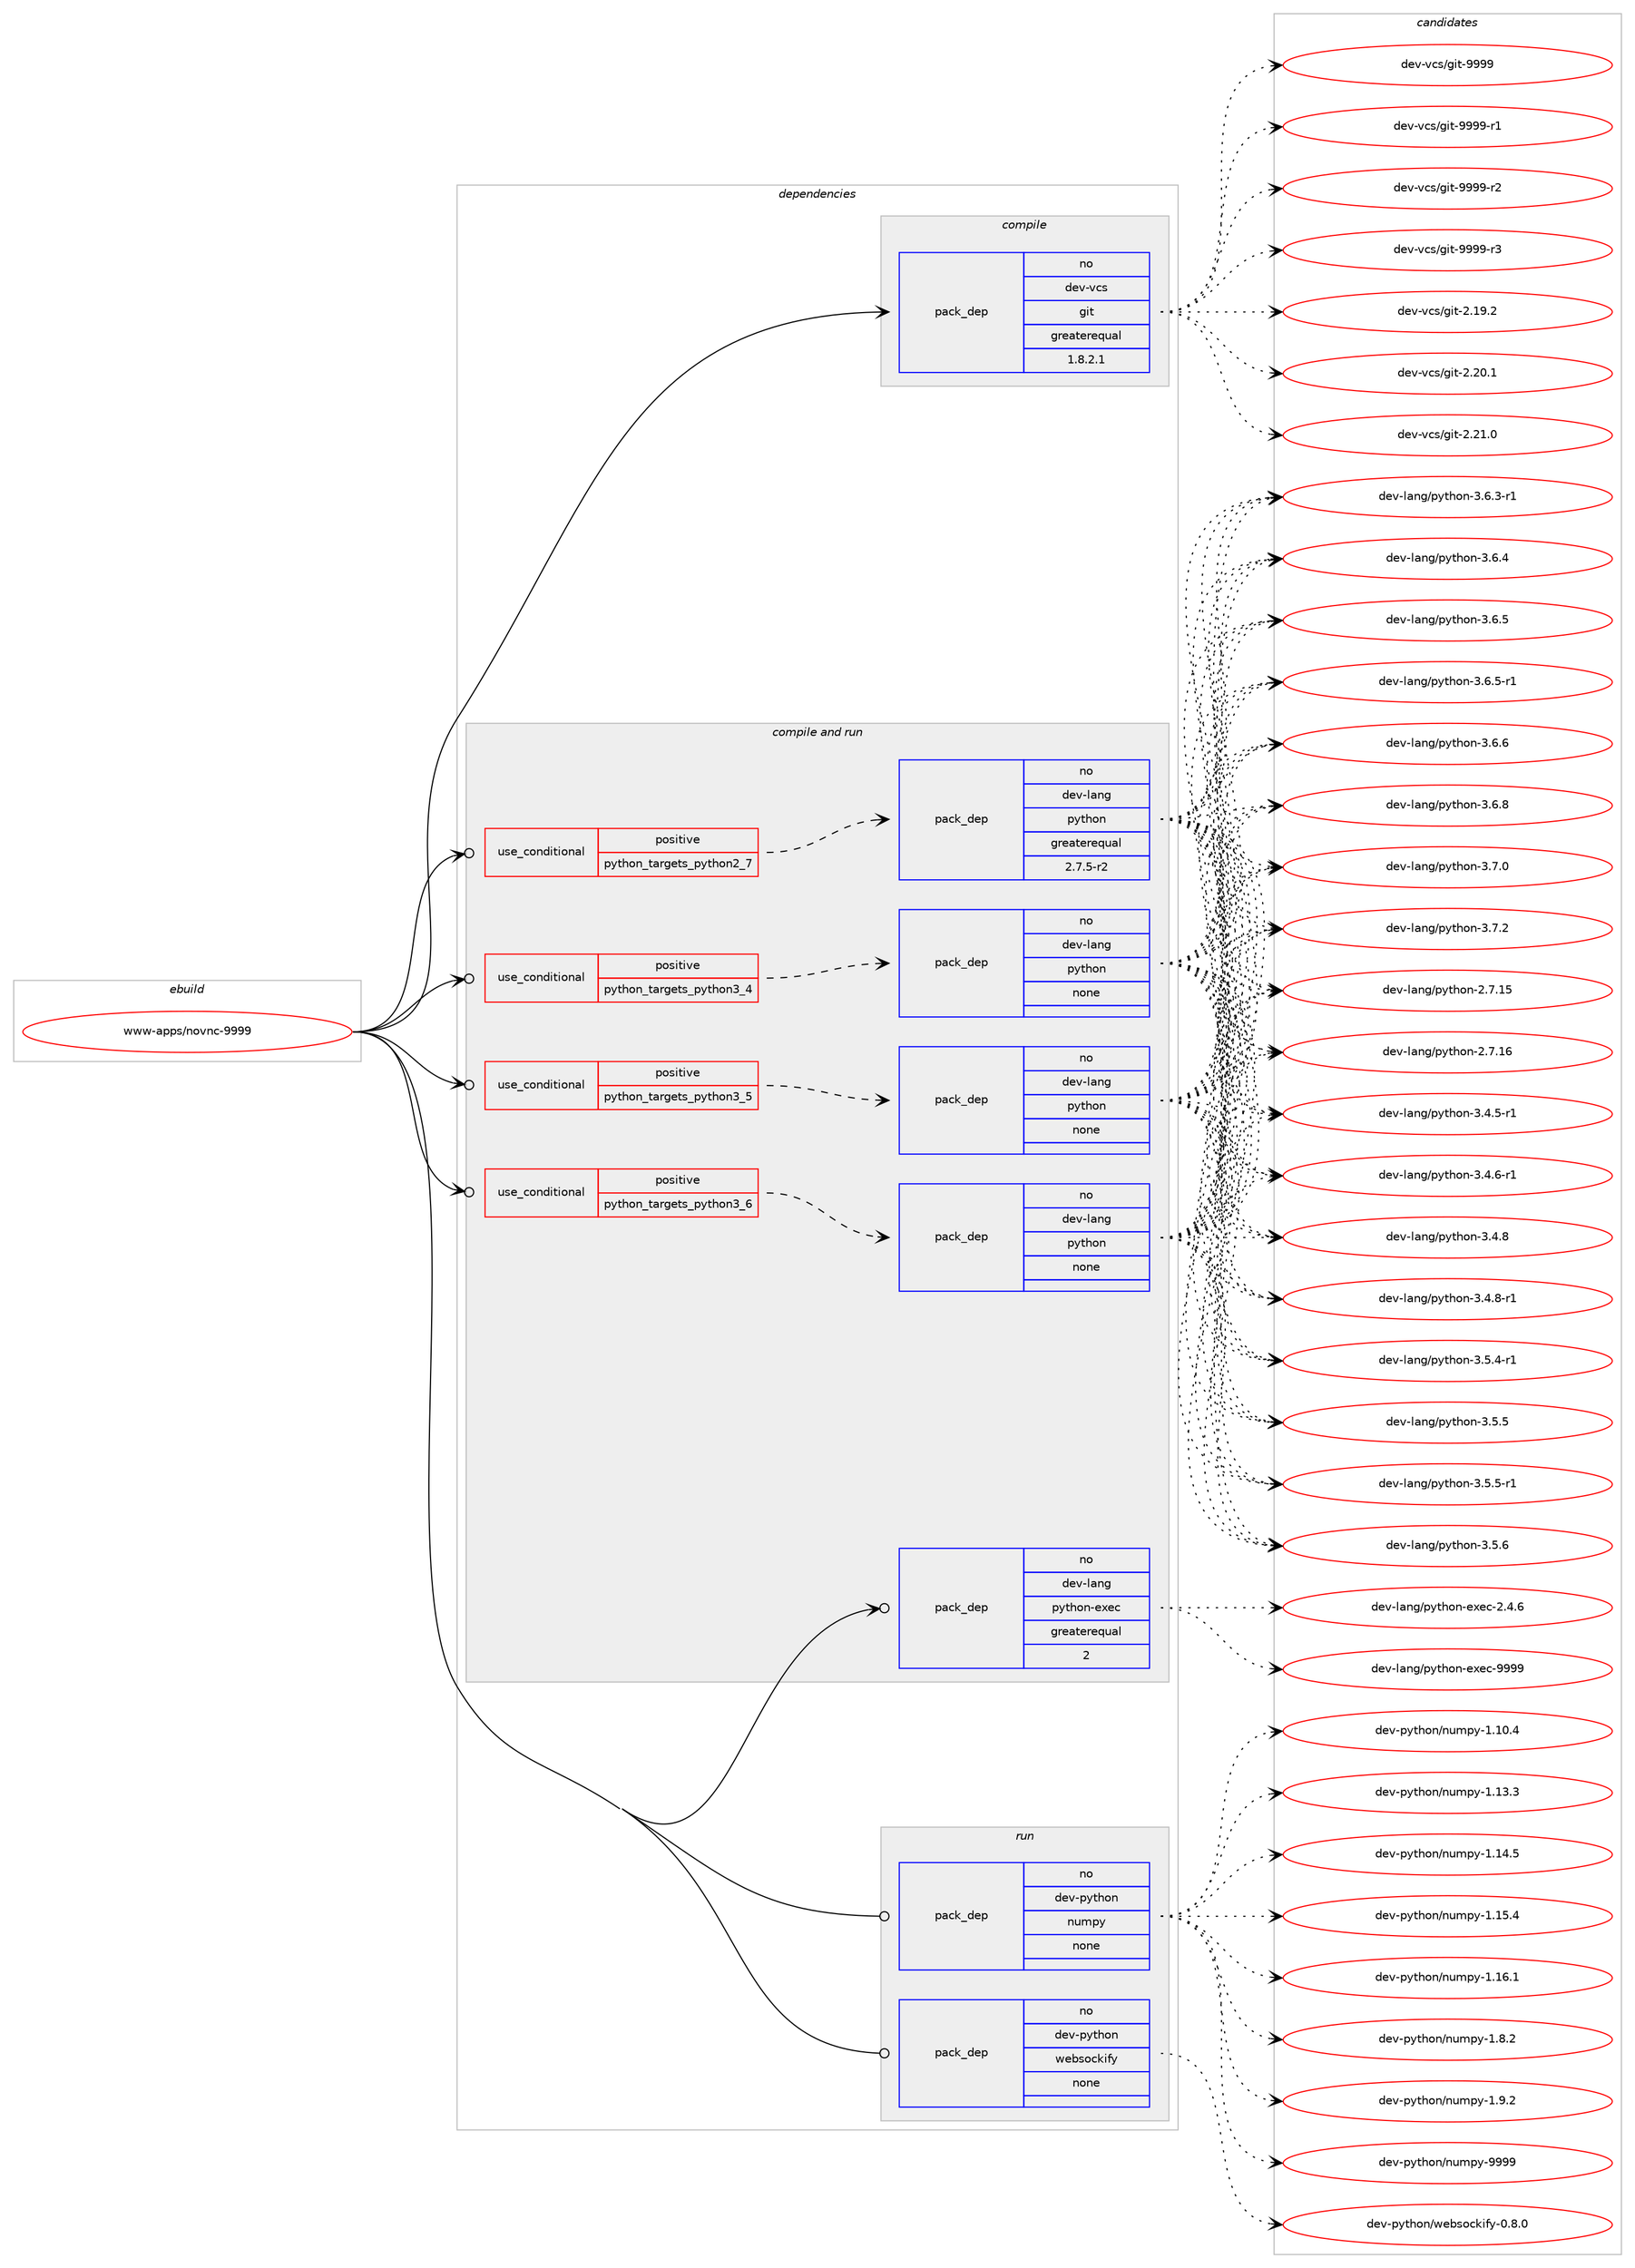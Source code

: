 digraph prolog {

# *************
# Graph options
# *************

newrank=true;
concentrate=true;
compound=true;
graph [rankdir=LR,fontname=Helvetica,fontsize=10,ranksep=1.5];#, ranksep=2.5, nodesep=0.2];
edge  [arrowhead=vee];
node  [fontname=Helvetica,fontsize=10];

# **********
# The ebuild
# **********

subgraph cluster_leftcol {
color=gray;
rank=same;
label=<<i>ebuild</i>>;
id [label="www-apps/novnc-9999", color=red, width=4, href="../www-apps/novnc-9999.svg"];
}

# ****************
# The dependencies
# ****************

subgraph cluster_midcol {
color=gray;
label=<<i>dependencies</i>>;
subgraph cluster_compile {
fillcolor="#eeeeee";
style=filled;
label=<<i>compile</i>>;
subgraph pack1253644 {
dependency1746246 [label=<<TABLE BORDER="0" CELLBORDER="1" CELLSPACING="0" CELLPADDING="4" WIDTH="220"><TR><TD ROWSPAN="6" CELLPADDING="30">pack_dep</TD></TR><TR><TD WIDTH="110">no</TD></TR><TR><TD>dev-vcs</TD></TR><TR><TD>git</TD></TR><TR><TD>greaterequal</TD></TR><TR><TD>1.8.2.1</TD></TR></TABLE>>, shape=none, color=blue];
}
id:e -> dependency1746246:w [weight=20,style="solid",arrowhead="vee"];
}
subgraph cluster_compileandrun {
fillcolor="#eeeeee";
style=filled;
label=<<i>compile and run</i>>;
subgraph cond463413 {
dependency1746247 [label=<<TABLE BORDER="0" CELLBORDER="1" CELLSPACING="0" CELLPADDING="4"><TR><TD ROWSPAN="3" CELLPADDING="10">use_conditional</TD></TR><TR><TD>positive</TD></TR><TR><TD>python_targets_python2_7</TD></TR></TABLE>>, shape=none, color=red];
subgraph pack1253645 {
dependency1746248 [label=<<TABLE BORDER="0" CELLBORDER="1" CELLSPACING="0" CELLPADDING="4" WIDTH="220"><TR><TD ROWSPAN="6" CELLPADDING="30">pack_dep</TD></TR><TR><TD WIDTH="110">no</TD></TR><TR><TD>dev-lang</TD></TR><TR><TD>python</TD></TR><TR><TD>greaterequal</TD></TR><TR><TD>2.7.5-r2</TD></TR></TABLE>>, shape=none, color=blue];
}
dependency1746247:e -> dependency1746248:w [weight=20,style="dashed",arrowhead="vee"];
}
id:e -> dependency1746247:w [weight=20,style="solid",arrowhead="odotvee"];
subgraph cond463414 {
dependency1746249 [label=<<TABLE BORDER="0" CELLBORDER="1" CELLSPACING="0" CELLPADDING="4"><TR><TD ROWSPAN="3" CELLPADDING="10">use_conditional</TD></TR><TR><TD>positive</TD></TR><TR><TD>python_targets_python3_4</TD></TR></TABLE>>, shape=none, color=red];
subgraph pack1253646 {
dependency1746250 [label=<<TABLE BORDER="0" CELLBORDER="1" CELLSPACING="0" CELLPADDING="4" WIDTH="220"><TR><TD ROWSPAN="6" CELLPADDING="30">pack_dep</TD></TR><TR><TD WIDTH="110">no</TD></TR><TR><TD>dev-lang</TD></TR><TR><TD>python</TD></TR><TR><TD>none</TD></TR><TR><TD></TD></TR></TABLE>>, shape=none, color=blue];
}
dependency1746249:e -> dependency1746250:w [weight=20,style="dashed",arrowhead="vee"];
}
id:e -> dependency1746249:w [weight=20,style="solid",arrowhead="odotvee"];
subgraph cond463415 {
dependency1746251 [label=<<TABLE BORDER="0" CELLBORDER="1" CELLSPACING="0" CELLPADDING="4"><TR><TD ROWSPAN="3" CELLPADDING="10">use_conditional</TD></TR><TR><TD>positive</TD></TR><TR><TD>python_targets_python3_5</TD></TR></TABLE>>, shape=none, color=red];
subgraph pack1253647 {
dependency1746252 [label=<<TABLE BORDER="0" CELLBORDER="1" CELLSPACING="0" CELLPADDING="4" WIDTH="220"><TR><TD ROWSPAN="6" CELLPADDING="30">pack_dep</TD></TR><TR><TD WIDTH="110">no</TD></TR><TR><TD>dev-lang</TD></TR><TR><TD>python</TD></TR><TR><TD>none</TD></TR><TR><TD></TD></TR></TABLE>>, shape=none, color=blue];
}
dependency1746251:e -> dependency1746252:w [weight=20,style="dashed",arrowhead="vee"];
}
id:e -> dependency1746251:w [weight=20,style="solid",arrowhead="odotvee"];
subgraph cond463416 {
dependency1746253 [label=<<TABLE BORDER="0" CELLBORDER="1" CELLSPACING="0" CELLPADDING="4"><TR><TD ROWSPAN="3" CELLPADDING="10">use_conditional</TD></TR><TR><TD>positive</TD></TR><TR><TD>python_targets_python3_6</TD></TR></TABLE>>, shape=none, color=red];
subgraph pack1253648 {
dependency1746254 [label=<<TABLE BORDER="0" CELLBORDER="1" CELLSPACING="0" CELLPADDING="4" WIDTH="220"><TR><TD ROWSPAN="6" CELLPADDING="30">pack_dep</TD></TR><TR><TD WIDTH="110">no</TD></TR><TR><TD>dev-lang</TD></TR><TR><TD>python</TD></TR><TR><TD>none</TD></TR><TR><TD></TD></TR></TABLE>>, shape=none, color=blue];
}
dependency1746253:e -> dependency1746254:w [weight=20,style="dashed",arrowhead="vee"];
}
id:e -> dependency1746253:w [weight=20,style="solid",arrowhead="odotvee"];
subgraph pack1253649 {
dependency1746255 [label=<<TABLE BORDER="0" CELLBORDER="1" CELLSPACING="0" CELLPADDING="4" WIDTH="220"><TR><TD ROWSPAN="6" CELLPADDING="30">pack_dep</TD></TR><TR><TD WIDTH="110">no</TD></TR><TR><TD>dev-lang</TD></TR><TR><TD>python-exec</TD></TR><TR><TD>greaterequal</TD></TR><TR><TD>2</TD></TR></TABLE>>, shape=none, color=blue];
}
id:e -> dependency1746255:w [weight=20,style="solid",arrowhead="odotvee"];
}
subgraph cluster_run {
fillcolor="#eeeeee";
style=filled;
label=<<i>run</i>>;
subgraph pack1253650 {
dependency1746256 [label=<<TABLE BORDER="0" CELLBORDER="1" CELLSPACING="0" CELLPADDING="4" WIDTH="220"><TR><TD ROWSPAN="6" CELLPADDING="30">pack_dep</TD></TR><TR><TD WIDTH="110">no</TD></TR><TR><TD>dev-python</TD></TR><TR><TD>numpy</TD></TR><TR><TD>none</TD></TR><TR><TD></TD></TR></TABLE>>, shape=none, color=blue];
}
id:e -> dependency1746256:w [weight=20,style="solid",arrowhead="odot"];
subgraph pack1253651 {
dependency1746257 [label=<<TABLE BORDER="0" CELLBORDER="1" CELLSPACING="0" CELLPADDING="4" WIDTH="220"><TR><TD ROWSPAN="6" CELLPADDING="30">pack_dep</TD></TR><TR><TD WIDTH="110">no</TD></TR><TR><TD>dev-python</TD></TR><TR><TD>websockify</TD></TR><TR><TD>none</TD></TR><TR><TD></TD></TR></TABLE>>, shape=none, color=blue];
}
id:e -> dependency1746257:w [weight=20,style="solid",arrowhead="odot"];
}
}

# **************
# The candidates
# **************

subgraph cluster_choices {
rank=same;
color=gray;
label=<<i>candidates</i>>;

subgraph choice1253644 {
color=black;
nodesep=1;
choice10010111845118991154710310511645504649574650 [label="dev-vcs/git-2.19.2", color=red, width=4,href="../dev-vcs/git-2.19.2.svg"];
choice10010111845118991154710310511645504650484649 [label="dev-vcs/git-2.20.1", color=red, width=4,href="../dev-vcs/git-2.20.1.svg"];
choice10010111845118991154710310511645504650494648 [label="dev-vcs/git-2.21.0", color=red, width=4,href="../dev-vcs/git-2.21.0.svg"];
choice1001011184511899115471031051164557575757 [label="dev-vcs/git-9999", color=red, width=4,href="../dev-vcs/git-9999.svg"];
choice10010111845118991154710310511645575757574511449 [label="dev-vcs/git-9999-r1", color=red, width=4,href="../dev-vcs/git-9999-r1.svg"];
choice10010111845118991154710310511645575757574511450 [label="dev-vcs/git-9999-r2", color=red, width=4,href="../dev-vcs/git-9999-r2.svg"];
choice10010111845118991154710310511645575757574511451 [label="dev-vcs/git-9999-r3", color=red, width=4,href="../dev-vcs/git-9999-r3.svg"];
dependency1746246:e -> choice10010111845118991154710310511645504649574650:w [style=dotted,weight="100"];
dependency1746246:e -> choice10010111845118991154710310511645504650484649:w [style=dotted,weight="100"];
dependency1746246:e -> choice10010111845118991154710310511645504650494648:w [style=dotted,weight="100"];
dependency1746246:e -> choice1001011184511899115471031051164557575757:w [style=dotted,weight="100"];
dependency1746246:e -> choice10010111845118991154710310511645575757574511449:w [style=dotted,weight="100"];
dependency1746246:e -> choice10010111845118991154710310511645575757574511450:w [style=dotted,weight="100"];
dependency1746246:e -> choice10010111845118991154710310511645575757574511451:w [style=dotted,weight="100"];
}
subgraph choice1253645 {
color=black;
nodesep=1;
choice10010111845108971101034711212111610411111045504655464953 [label="dev-lang/python-2.7.15", color=red, width=4,href="../dev-lang/python-2.7.15.svg"];
choice10010111845108971101034711212111610411111045504655464954 [label="dev-lang/python-2.7.16", color=red, width=4,href="../dev-lang/python-2.7.16.svg"];
choice1001011184510897110103471121211161041111104551465246534511449 [label="dev-lang/python-3.4.5-r1", color=red, width=4,href="../dev-lang/python-3.4.5-r1.svg"];
choice1001011184510897110103471121211161041111104551465246544511449 [label="dev-lang/python-3.4.6-r1", color=red, width=4,href="../dev-lang/python-3.4.6-r1.svg"];
choice100101118451089711010347112121116104111110455146524656 [label="dev-lang/python-3.4.8", color=red, width=4,href="../dev-lang/python-3.4.8.svg"];
choice1001011184510897110103471121211161041111104551465246564511449 [label="dev-lang/python-3.4.8-r1", color=red, width=4,href="../dev-lang/python-3.4.8-r1.svg"];
choice1001011184510897110103471121211161041111104551465346524511449 [label="dev-lang/python-3.5.4-r1", color=red, width=4,href="../dev-lang/python-3.5.4-r1.svg"];
choice100101118451089711010347112121116104111110455146534653 [label="dev-lang/python-3.5.5", color=red, width=4,href="../dev-lang/python-3.5.5.svg"];
choice1001011184510897110103471121211161041111104551465346534511449 [label="dev-lang/python-3.5.5-r1", color=red, width=4,href="../dev-lang/python-3.5.5-r1.svg"];
choice100101118451089711010347112121116104111110455146534654 [label="dev-lang/python-3.5.6", color=red, width=4,href="../dev-lang/python-3.5.6.svg"];
choice1001011184510897110103471121211161041111104551465446514511449 [label="dev-lang/python-3.6.3-r1", color=red, width=4,href="../dev-lang/python-3.6.3-r1.svg"];
choice100101118451089711010347112121116104111110455146544652 [label="dev-lang/python-3.6.4", color=red, width=4,href="../dev-lang/python-3.6.4.svg"];
choice100101118451089711010347112121116104111110455146544653 [label="dev-lang/python-3.6.5", color=red, width=4,href="../dev-lang/python-3.6.5.svg"];
choice1001011184510897110103471121211161041111104551465446534511449 [label="dev-lang/python-3.6.5-r1", color=red, width=4,href="../dev-lang/python-3.6.5-r1.svg"];
choice100101118451089711010347112121116104111110455146544654 [label="dev-lang/python-3.6.6", color=red, width=4,href="../dev-lang/python-3.6.6.svg"];
choice100101118451089711010347112121116104111110455146544656 [label="dev-lang/python-3.6.8", color=red, width=4,href="../dev-lang/python-3.6.8.svg"];
choice100101118451089711010347112121116104111110455146554648 [label="dev-lang/python-3.7.0", color=red, width=4,href="../dev-lang/python-3.7.0.svg"];
choice100101118451089711010347112121116104111110455146554650 [label="dev-lang/python-3.7.2", color=red, width=4,href="../dev-lang/python-3.7.2.svg"];
dependency1746248:e -> choice10010111845108971101034711212111610411111045504655464953:w [style=dotted,weight="100"];
dependency1746248:e -> choice10010111845108971101034711212111610411111045504655464954:w [style=dotted,weight="100"];
dependency1746248:e -> choice1001011184510897110103471121211161041111104551465246534511449:w [style=dotted,weight="100"];
dependency1746248:e -> choice1001011184510897110103471121211161041111104551465246544511449:w [style=dotted,weight="100"];
dependency1746248:e -> choice100101118451089711010347112121116104111110455146524656:w [style=dotted,weight="100"];
dependency1746248:e -> choice1001011184510897110103471121211161041111104551465246564511449:w [style=dotted,weight="100"];
dependency1746248:e -> choice1001011184510897110103471121211161041111104551465346524511449:w [style=dotted,weight="100"];
dependency1746248:e -> choice100101118451089711010347112121116104111110455146534653:w [style=dotted,weight="100"];
dependency1746248:e -> choice1001011184510897110103471121211161041111104551465346534511449:w [style=dotted,weight="100"];
dependency1746248:e -> choice100101118451089711010347112121116104111110455146534654:w [style=dotted,weight="100"];
dependency1746248:e -> choice1001011184510897110103471121211161041111104551465446514511449:w [style=dotted,weight="100"];
dependency1746248:e -> choice100101118451089711010347112121116104111110455146544652:w [style=dotted,weight="100"];
dependency1746248:e -> choice100101118451089711010347112121116104111110455146544653:w [style=dotted,weight="100"];
dependency1746248:e -> choice1001011184510897110103471121211161041111104551465446534511449:w [style=dotted,weight="100"];
dependency1746248:e -> choice100101118451089711010347112121116104111110455146544654:w [style=dotted,weight="100"];
dependency1746248:e -> choice100101118451089711010347112121116104111110455146544656:w [style=dotted,weight="100"];
dependency1746248:e -> choice100101118451089711010347112121116104111110455146554648:w [style=dotted,weight="100"];
dependency1746248:e -> choice100101118451089711010347112121116104111110455146554650:w [style=dotted,weight="100"];
}
subgraph choice1253646 {
color=black;
nodesep=1;
choice10010111845108971101034711212111610411111045504655464953 [label="dev-lang/python-2.7.15", color=red, width=4,href="../dev-lang/python-2.7.15.svg"];
choice10010111845108971101034711212111610411111045504655464954 [label="dev-lang/python-2.7.16", color=red, width=4,href="../dev-lang/python-2.7.16.svg"];
choice1001011184510897110103471121211161041111104551465246534511449 [label="dev-lang/python-3.4.5-r1", color=red, width=4,href="../dev-lang/python-3.4.5-r1.svg"];
choice1001011184510897110103471121211161041111104551465246544511449 [label="dev-lang/python-3.4.6-r1", color=red, width=4,href="../dev-lang/python-3.4.6-r1.svg"];
choice100101118451089711010347112121116104111110455146524656 [label="dev-lang/python-3.4.8", color=red, width=4,href="../dev-lang/python-3.4.8.svg"];
choice1001011184510897110103471121211161041111104551465246564511449 [label="dev-lang/python-3.4.8-r1", color=red, width=4,href="../dev-lang/python-3.4.8-r1.svg"];
choice1001011184510897110103471121211161041111104551465346524511449 [label="dev-lang/python-3.5.4-r1", color=red, width=4,href="../dev-lang/python-3.5.4-r1.svg"];
choice100101118451089711010347112121116104111110455146534653 [label="dev-lang/python-3.5.5", color=red, width=4,href="../dev-lang/python-3.5.5.svg"];
choice1001011184510897110103471121211161041111104551465346534511449 [label="dev-lang/python-3.5.5-r1", color=red, width=4,href="../dev-lang/python-3.5.5-r1.svg"];
choice100101118451089711010347112121116104111110455146534654 [label="dev-lang/python-3.5.6", color=red, width=4,href="../dev-lang/python-3.5.6.svg"];
choice1001011184510897110103471121211161041111104551465446514511449 [label="dev-lang/python-3.6.3-r1", color=red, width=4,href="../dev-lang/python-3.6.3-r1.svg"];
choice100101118451089711010347112121116104111110455146544652 [label="dev-lang/python-3.6.4", color=red, width=4,href="../dev-lang/python-3.6.4.svg"];
choice100101118451089711010347112121116104111110455146544653 [label="dev-lang/python-3.6.5", color=red, width=4,href="../dev-lang/python-3.6.5.svg"];
choice1001011184510897110103471121211161041111104551465446534511449 [label="dev-lang/python-3.6.5-r1", color=red, width=4,href="../dev-lang/python-3.6.5-r1.svg"];
choice100101118451089711010347112121116104111110455146544654 [label="dev-lang/python-3.6.6", color=red, width=4,href="../dev-lang/python-3.6.6.svg"];
choice100101118451089711010347112121116104111110455146544656 [label="dev-lang/python-3.6.8", color=red, width=4,href="../dev-lang/python-3.6.8.svg"];
choice100101118451089711010347112121116104111110455146554648 [label="dev-lang/python-3.7.0", color=red, width=4,href="../dev-lang/python-3.7.0.svg"];
choice100101118451089711010347112121116104111110455146554650 [label="dev-lang/python-3.7.2", color=red, width=4,href="../dev-lang/python-3.7.2.svg"];
dependency1746250:e -> choice10010111845108971101034711212111610411111045504655464953:w [style=dotted,weight="100"];
dependency1746250:e -> choice10010111845108971101034711212111610411111045504655464954:w [style=dotted,weight="100"];
dependency1746250:e -> choice1001011184510897110103471121211161041111104551465246534511449:w [style=dotted,weight="100"];
dependency1746250:e -> choice1001011184510897110103471121211161041111104551465246544511449:w [style=dotted,weight="100"];
dependency1746250:e -> choice100101118451089711010347112121116104111110455146524656:w [style=dotted,weight="100"];
dependency1746250:e -> choice1001011184510897110103471121211161041111104551465246564511449:w [style=dotted,weight="100"];
dependency1746250:e -> choice1001011184510897110103471121211161041111104551465346524511449:w [style=dotted,weight="100"];
dependency1746250:e -> choice100101118451089711010347112121116104111110455146534653:w [style=dotted,weight="100"];
dependency1746250:e -> choice1001011184510897110103471121211161041111104551465346534511449:w [style=dotted,weight="100"];
dependency1746250:e -> choice100101118451089711010347112121116104111110455146534654:w [style=dotted,weight="100"];
dependency1746250:e -> choice1001011184510897110103471121211161041111104551465446514511449:w [style=dotted,weight="100"];
dependency1746250:e -> choice100101118451089711010347112121116104111110455146544652:w [style=dotted,weight="100"];
dependency1746250:e -> choice100101118451089711010347112121116104111110455146544653:w [style=dotted,weight="100"];
dependency1746250:e -> choice1001011184510897110103471121211161041111104551465446534511449:w [style=dotted,weight="100"];
dependency1746250:e -> choice100101118451089711010347112121116104111110455146544654:w [style=dotted,weight="100"];
dependency1746250:e -> choice100101118451089711010347112121116104111110455146544656:w [style=dotted,weight="100"];
dependency1746250:e -> choice100101118451089711010347112121116104111110455146554648:w [style=dotted,weight="100"];
dependency1746250:e -> choice100101118451089711010347112121116104111110455146554650:w [style=dotted,weight="100"];
}
subgraph choice1253647 {
color=black;
nodesep=1;
choice10010111845108971101034711212111610411111045504655464953 [label="dev-lang/python-2.7.15", color=red, width=4,href="../dev-lang/python-2.7.15.svg"];
choice10010111845108971101034711212111610411111045504655464954 [label="dev-lang/python-2.7.16", color=red, width=4,href="../dev-lang/python-2.7.16.svg"];
choice1001011184510897110103471121211161041111104551465246534511449 [label="dev-lang/python-3.4.5-r1", color=red, width=4,href="../dev-lang/python-3.4.5-r1.svg"];
choice1001011184510897110103471121211161041111104551465246544511449 [label="dev-lang/python-3.4.6-r1", color=red, width=4,href="../dev-lang/python-3.4.6-r1.svg"];
choice100101118451089711010347112121116104111110455146524656 [label="dev-lang/python-3.4.8", color=red, width=4,href="../dev-lang/python-3.4.8.svg"];
choice1001011184510897110103471121211161041111104551465246564511449 [label="dev-lang/python-3.4.8-r1", color=red, width=4,href="../dev-lang/python-3.4.8-r1.svg"];
choice1001011184510897110103471121211161041111104551465346524511449 [label="dev-lang/python-3.5.4-r1", color=red, width=4,href="../dev-lang/python-3.5.4-r1.svg"];
choice100101118451089711010347112121116104111110455146534653 [label="dev-lang/python-3.5.5", color=red, width=4,href="../dev-lang/python-3.5.5.svg"];
choice1001011184510897110103471121211161041111104551465346534511449 [label="dev-lang/python-3.5.5-r1", color=red, width=4,href="../dev-lang/python-3.5.5-r1.svg"];
choice100101118451089711010347112121116104111110455146534654 [label="dev-lang/python-3.5.6", color=red, width=4,href="../dev-lang/python-3.5.6.svg"];
choice1001011184510897110103471121211161041111104551465446514511449 [label="dev-lang/python-3.6.3-r1", color=red, width=4,href="../dev-lang/python-3.6.3-r1.svg"];
choice100101118451089711010347112121116104111110455146544652 [label="dev-lang/python-3.6.4", color=red, width=4,href="../dev-lang/python-3.6.4.svg"];
choice100101118451089711010347112121116104111110455146544653 [label="dev-lang/python-3.6.5", color=red, width=4,href="../dev-lang/python-3.6.5.svg"];
choice1001011184510897110103471121211161041111104551465446534511449 [label="dev-lang/python-3.6.5-r1", color=red, width=4,href="../dev-lang/python-3.6.5-r1.svg"];
choice100101118451089711010347112121116104111110455146544654 [label="dev-lang/python-3.6.6", color=red, width=4,href="../dev-lang/python-3.6.6.svg"];
choice100101118451089711010347112121116104111110455146544656 [label="dev-lang/python-3.6.8", color=red, width=4,href="../dev-lang/python-3.6.8.svg"];
choice100101118451089711010347112121116104111110455146554648 [label="dev-lang/python-3.7.0", color=red, width=4,href="../dev-lang/python-3.7.0.svg"];
choice100101118451089711010347112121116104111110455146554650 [label="dev-lang/python-3.7.2", color=red, width=4,href="../dev-lang/python-3.7.2.svg"];
dependency1746252:e -> choice10010111845108971101034711212111610411111045504655464953:w [style=dotted,weight="100"];
dependency1746252:e -> choice10010111845108971101034711212111610411111045504655464954:w [style=dotted,weight="100"];
dependency1746252:e -> choice1001011184510897110103471121211161041111104551465246534511449:w [style=dotted,weight="100"];
dependency1746252:e -> choice1001011184510897110103471121211161041111104551465246544511449:w [style=dotted,weight="100"];
dependency1746252:e -> choice100101118451089711010347112121116104111110455146524656:w [style=dotted,weight="100"];
dependency1746252:e -> choice1001011184510897110103471121211161041111104551465246564511449:w [style=dotted,weight="100"];
dependency1746252:e -> choice1001011184510897110103471121211161041111104551465346524511449:w [style=dotted,weight="100"];
dependency1746252:e -> choice100101118451089711010347112121116104111110455146534653:w [style=dotted,weight="100"];
dependency1746252:e -> choice1001011184510897110103471121211161041111104551465346534511449:w [style=dotted,weight="100"];
dependency1746252:e -> choice100101118451089711010347112121116104111110455146534654:w [style=dotted,weight="100"];
dependency1746252:e -> choice1001011184510897110103471121211161041111104551465446514511449:w [style=dotted,weight="100"];
dependency1746252:e -> choice100101118451089711010347112121116104111110455146544652:w [style=dotted,weight="100"];
dependency1746252:e -> choice100101118451089711010347112121116104111110455146544653:w [style=dotted,weight="100"];
dependency1746252:e -> choice1001011184510897110103471121211161041111104551465446534511449:w [style=dotted,weight="100"];
dependency1746252:e -> choice100101118451089711010347112121116104111110455146544654:w [style=dotted,weight="100"];
dependency1746252:e -> choice100101118451089711010347112121116104111110455146544656:w [style=dotted,weight="100"];
dependency1746252:e -> choice100101118451089711010347112121116104111110455146554648:w [style=dotted,weight="100"];
dependency1746252:e -> choice100101118451089711010347112121116104111110455146554650:w [style=dotted,weight="100"];
}
subgraph choice1253648 {
color=black;
nodesep=1;
choice10010111845108971101034711212111610411111045504655464953 [label="dev-lang/python-2.7.15", color=red, width=4,href="../dev-lang/python-2.7.15.svg"];
choice10010111845108971101034711212111610411111045504655464954 [label="dev-lang/python-2.7.16", color=red, width=4,href="../dev-lang/python-2.7.16.svg"];
choice1001011184510897110103471121211161041111104551465246534511449 [label="dev-lang/python-3.4.5-r1", color=red, width=4,href="../dev-lang/python-3.4.5-r1.svg"];
choice1001011184510897110103471121211161041111104551465246544511449 [label="dev-lang/python-3.4.6-r1", color=red, width=4,href="../dev-lang/python-3.4.6-r1.svg"];
choice100101118451089711010347112121116104111110455146524656 [label="dev-lang/python-3.4.8", color=red, width=4,href="../dev-lang/python-3.4.8.svg"];
choice1001011184510897110103471121211161041111104551465246564511449 [label="dev-lang/python-3.4.8-r1", color=red, width=4,href="../dev-lang/python-3.4.8-r1.svg"];
choice1001011184510897110103471121211161041111104551465346524511449 [label="dev-lang/python-3.5.4-r1", color=red, width=4,href="../dev-lang/python-3.5.4-r1.svg"];
choice100101118451089711010347112121116104111110455146534653 [label="dev-lang/python-3.5.5", color=red, width=4,href="../dev-lang/python-3.5.5.svg"];
choice1001011184510897110103471121211161041111104551465346534511449 [label="dev-lang/python-3.5.5-r1", color=red, width=4,href="../dev-lang/python-3.5.5-r1.svg"];
choice100101118451089711010347112121116104111110455146534654 [label="dev-lang/python-3.5.6", color=red, width=4,href="../dev-lang/python-3.5.6.svg"];
choice1001011184510897110103471121211161041111104551465446514511449 [label="dev-lang/python-3.6.3-r1", color=red, width=4,href="../dev-lang/python-3.6.3-r1.svg"];
choice100101118451089711010347112121116104111110455146544652 [label="dev-lang/python-3.6.4", color=red, width=4,href="../dev-lang/python-3.6.4.svg"];
choice100101118451089711010347112121116104111110455146544653 [label="dev-lang/python-3.6.5", color=red, width=4,href="../dev-lang/python-3.6.5.svg"];
choice1001011184510897110103471121211161041111104551465446534511449 [label="dev-lang/python-3.6.5-r1", color=red, width=4,href="../dev-lang/python-3.6.5-r1.svg"];
choice100101118451089711010347112121116104111110455146544654 [label="dev-lang/python-3.6.6", color=red, width=4,href="../dev-lang/python-3.6.6.svg"];
choice100101118451089711010347112121116104111110455146544656 [label="dev-lang/python-3.6.8", color=red, width=4,href="../dev-lang/python-3.6.8.svg"];
choice100101118451089711010347112121116104111110455146554648 [label="dev-lang/python-3.7.0", color=red, width=4,href="../dev-lang/python-3.7.0.svg"];
choice100101118451089711010347112121116104111110455146554650 [label="dev-lang/python-3.7.2", color=red, width=4,href="../dev-lang/python-3.7.2.svg"];
dependency1746254:e -> choice10010111845108971101034711212111610411111045504655464953:w [style=dotted,weight="100"];
dependency1746254:e -> choice10010111845108971101034711212111610411111045504655464954:w [style=dotted,weight="100"];
dependency1746254:e -> choice1001011184510897110103471121211161041111104551465246534511449:w [style=dotted,weight="100"];
dependency1746254:e -> choice1001011184510897110103471121211161041111104551465246544511449:w [style=dotted,weight="100"];
dependency1746254:e -> choice100101118451089711010347112121116104111110455146524656:w [style=dotted,weight="100"];
dependency1746254:e -> choice1001011184510897110103471121211161041111104551465246564511449:w [style=dotted,weight="100"];
dependency1746254:e -> choice1001011184510897110103471121211161041111104551465346524511449:w [style=dotted,weight="100"];
dependency1746254:e -> choice100101118451089711010347112121116104111110455146534653:w [style=dotted,weight="100"];
dependency1746254:e -> choice1001011184510897110103471121211161041111104551465346534511449:w [style=dotted,weight="100"];
dependency1746254:e -> choice100101118451089711010347112121116104111110455146534654:w [style=dotted,weight="100"];
dependency1746254:e -> choice1001011184510897110103471121211161041111104551465446514511449:w [style=dotted,weight="100"];
dependency1746254:e -> choice100101118451089711010347112121116104111110455146544652:w [style=dotted,weight="100"];
dependency1746254:e -> choice100101118451089711010347112121116104111110455146544653:w [style=dotted,weight="100"];
dependency1746254:e -> choice1001011184510897110103471121211161041111104551465446534511449:w [style=dotted,weight="100"];
dependency1746254:e -> choice100101118451089711010347112121116104111110455146544654:w [style=dotted,weight="100"];
dependency1746254:e -> choice100101118451089711010347112121116104111110455146544656:w [style=dotted,weight="100"];
dependency1746254:e -> choice100101118451089711010347112121116104111110455146554648:w [style=dotted,weight="100"];
dependency1746254:e -> choice100101118451089711010347112121116104111110455146554650:w [style=dotted,weight="100"];
}
subgraph choice1253649 {
color=black;
nodesep=1;
choice1001011184510897110103471121211161041111104510112010199455046524654 [label="dev-lang/python-exec-2.4.6", color=red, width=4,href="../dev-lang/python-exec-2.4.6.svg"];
choice10010111845108971101034711212111610411111045101120101994557575757 [label="dev-lang/python-exec-9999", color=red, width=4,href="../dev-lang/python-exec-9999.svg"];
dependency1746255:e -> choice1001011184510897110103471121211161041111104510112010199455046524654:w [style=dotted,weight="100"];
dependency1746255:e -> choice10010111845108971101034711212111610411111045101120101994557575757:w [style=dotted,weight="100"];
}
subgraph choice1253650 {
color=black;
nodesep=1;
choice100101118451121211161041111104711011710911212145494649484652 [label="dev-python/numpy-1.10.4", color=red, width=4,href="../dev-python/numpy-1.10.4.svg"];
choice100101118451121211161041111104711011710911212145494649514651 [label="dev-python/numpy-1.13.3", color=red, width=4,href="../dev-python/numpy-1.13.3.svg"];
choice100101118451121211161041111104711011710911212145494649524653 [label="dev-python/numpy-1.14.5", color=red, width=4,href="../dev-python/numpy-1.14.5.svg"];
choice100101118451121211161041111104711011710911212145494649534652 [label="dev-python/numpy-1.15.4", color=red, width=4,href="../dev-python/numpy-1.15.4.svg"];
choice100101118451121211161041111104711011710911212145494649544649 [label="dev-python/numpy-1.16.1", color=red, width=4,href="../dev-python/numpy-1.16.1.svg"];
choice1001011184511212111610411111047110117109112121454946564650 [label="dev-python/numpy-1.8.2", color=red, width=4,href="../dev-python/numpy-1.8.2.svg"];
choice1001011184511212111610411111047110117109112121454946574650 [label="dev-python/numpy-1.9.2", color=red, width=4,href="../dev-python/numpy-1.9.2.svg"];
choice10010111845112121116104111110471101171091121214557575757 [label="dev-python/numpy-9999", color=red, width=4,href="../dev-python/numpy-9999.svg"];
dependency1746256:e -> choice100101118451121211161041111104711011710911212145494649484652:w [style=dotted,weight="100"];
dependency1746256:e -> choice100101118451121211161041111104711011710911212145494649514651:w [style=dotted,weight="100"];
dependency1746256:e -> choice100101118451121211161041111104711011710911212145494649524653:w [style=dotted,weight="100"];
dependency1746256:e -> choice100101118451121211161041111104711011710911212145494649534652:w [style=dotted,weight="100"];
dependency1746256:e -> choice100101118451121211161041111104711011710911212145494649544649:w [style=dotted,weight="100"];
dependency1746256:e -> choice1001011184511212111610411111047110117109112121454946564650:w [style=dotted,weight="100"];
dependency1746256:e -> choice1001011184511212111610411111047110117109112121454946574650:w [style=dotted,weight="100"];
dependency1746256:e -> choice10010111845112121116104111110471101171091121214557575757:w [style=dotted,weight="100"];
}
subgraph choice1253651 {
color=black;
nodesep=1;
choice10010111845112121116104111110471191019811511199107105102121454846564648 [label="dev-python/websockify-0.8.0", color=red, width=4,href="../dev-python/websockify-0.8.0.svg"];
dependency1746257:e -> choice10010111845112121116104111110471191019811511199107105102121454846564648:w [style=dotted,weight="100"];
}
}

}
